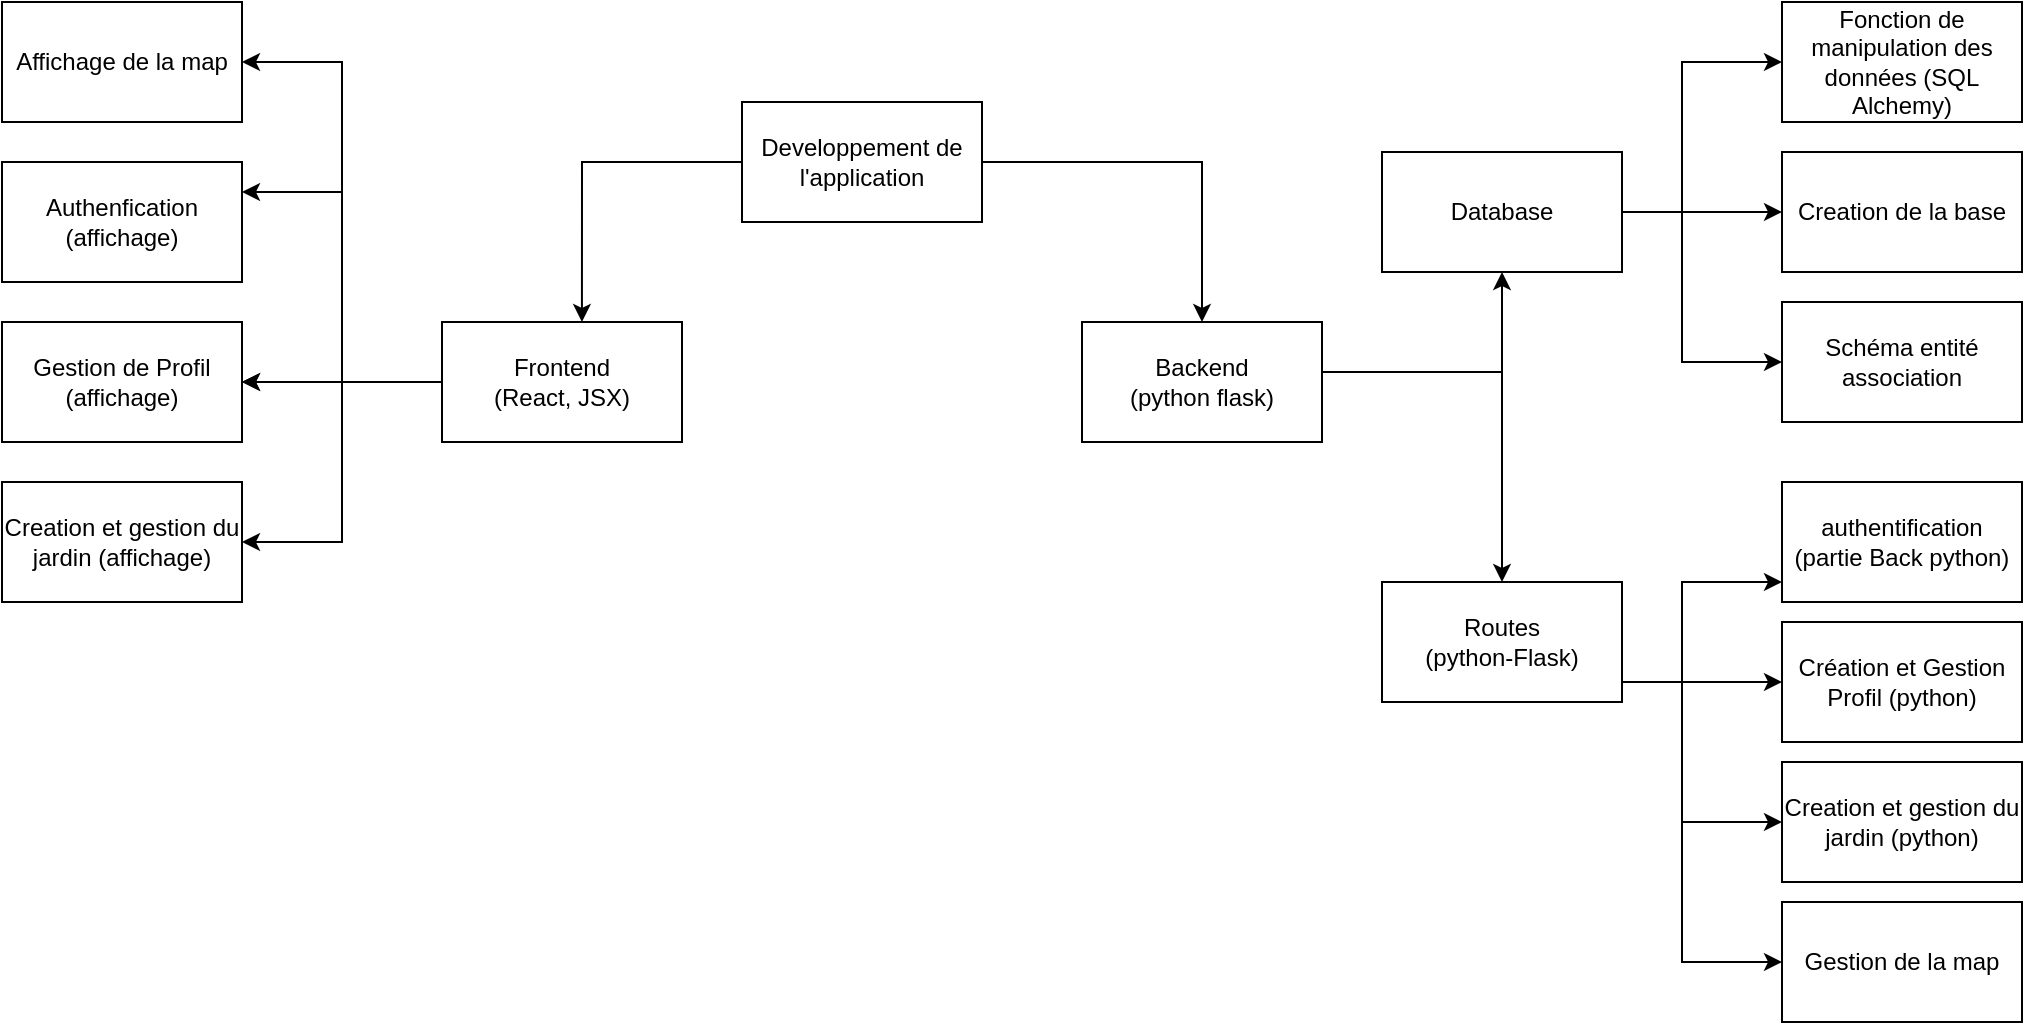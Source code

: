<mxfile version="20.7.4" type="device"><diagram id="MJNbd_tqEX1QvyUF7U8-" name="Page-1"><mxGraphModel dx="1283" dy="965" grid="1" gridSize="10" guides="1" tooltips="1" connect="1" arrows="1" fold="1" page="1" pageScale="1" pageWidth="980" pageHeight="1390" math="0" shadow="0"><root><mxCell id="0"/><mxCell id="1" parent="0"/><mxCell id="4gC3qLTVpHFjRm_rNpbh-1" value="Developpement de l'application" style="rounded=0;whiteSpace=wrap;html=1;" vertex="1" parent="1"><mxGeometry x="810" y="80" width="120" height="60" as="geometry"/></mxCell><mxCell id="4gC3qLTVpHFjRm_rNpbh-2" value="Backend &lt;br&gt;(python flask)" style="rounded=0;whiteSpace=wrap;html=1;" vertex="1" parent="1"><mxGeometry x="980" y="190" width="120" height="60" as="geometry"/></mxCell><mxCell id="4gC3qLTVpHFjRm_rNpbh-3" value="Routes &lt;br&gt;(python-Flask)" style="rounded=0;whiteSpace=wrap;html=1;" vertex="1" parent="1"><mxGeometry x="1130" y="320" width="120" height="60" as="geometry"/></mxCell><mxCell id="4gC3qLTVpHFjRm_rNpbh-38" style="edgeStyle=orthogonalEdgeStyle;rounded=0;orthogonalLoop=1;jettySize=auto;html=1;exitX=0;exitY=0.5;exitDx=0;exitDy=0;entryX=1;entryY=0.5;entryDx=0;entryDy=0;" edge="1" parent="1" source="4gC3qLTVpHFjRm_rNpbh-4" target="4gC3qLTVpHFjRm_rNpbh-9"><mxGeometry relative="1" as="geometry"><Array as="points"><mxPoint x="630" y="220"/><mxPoint x="630" y="220"/></Array></mxGeometry></mxCell><mxCell id="4gC3qLTVpHFjRm_rNpbh-40" value="" style="edgeStyle=orthogonalEdgeStyle;rounded=0;orthogonalLoop=1;jettySize=auto;html=1;" edge="1" parent="1" source="4gC3qLTVpHFjRm_rNpbh-4" target="4gC3qLTVpHFjRm_rNpbh-9"><mxGeometry relative="1" as="geometry"/></mxCell><mxCell id="4gC3qLTVpHFjRm_rNpbh-44" value="" style="edgeStyle=orthogonalEdgeStyle;rounded=0;orthogonalLoop=1;jettySize=auto;html=1;entryX=1;entryY=0.25;entryDx=0;entryDy=0;" edge="1" parent="1" source="4gC3qLTVpHFjRm_rNpbh-4" target="4gC3qLTVpHFjRm_rNpbh-6"><mxGeometry relative="1" as="geometry"><mxPoint x="720" y="110" as="targetPoint"/><Array as="points"><mxPoint x="610" y="220"/><mxPoint x="610" y="125"/></Array></mxGeometry></mxCell><mxCell id="4gC3qLTVpHFjRm_rNpbh-4" value="Frontend&lt;br&gt;(React, JSX)" style="rounded=0;whiteSpace=wrap;html=1;" vertex="1" parent="1"><mxGeometry x="660" y="190" width="120" height="60" as="geometry"/></mxCell><mxCell id="4gC3qLTVpHFjRm_rNpbh-5" value="Creation et gestion du jardin (python)" style="rounded=0;whiteSpace=wrap;html=1;" vertex="1" parent="1"><mxGeometry x="1330" y="410" width="120" height="60" as="geometry"/></mxCell><mxCell id="4gC3qLTVpHFjRm_rNpbh-6" value="Authenfication (affichage)" style="rounded=0;whiteSpace=wrap;html=1;" vertex="1" parent="1"><mxGeometry x="440" y="110" width="120" height="60" as="geometry"/></mxCell><mxCell id="4gC3qLTVpHFjRm_rNpbh-7" value="Gestion de la map" style="rounded=0;whiteSpace=wrap;html=1;" vertex="1" parent="1"><mxGeometry x="1330" y="480" width="120" height="60" as="geometry"/></mxCell><mxCell id="4gC3qLTVpHFjRm_rNpbh-8" value="Schéma entité association" style="rounded=0;whiteSpace=wrap;html=1;" vertex="1" parent="1"><mxGeometry x="1330" y="180" width="120" height="60" as="geometry"/></mxCell><mxCell id="4gC3qLTVpHFjRm_rNpbh-9" value="Gestion de Profil (affichage)" style="rounded=0;whiteSpace=wrap;html=1;" vertex="1" parent="1"><mxGeometry x="440" y="190" width="120" height="60" as="geometry"/></mxCell><mxCell id="4gC3qLTVpHFjRm_rNpbh-10" value="Affichage de la map" style="rounded=0;whiteSpace=wrap;html=1;" vertex="1" parent="1"><mxGeometry x="440" y="30" width="120" height="60" as="geometry"/></mxCell><mxCell id="4gC3qLTVpHFjRm_rNpbh-11" value="Database" style="rounded=0;whiteSpace=wrap;html=1;" vertex="1" parent="1"><mxGeometry x="1130" y="105" width="120" height="60" as="geometry"/></mxCell><mxCell id="4gC3qLTVpHFjRm_rNpbh-12" value="Fonction de manipulation des données (SQL Alchemy)" style="rounded=0;whiteSpace=wrap;html=1;" vertex="1" parent="1"><mxGeometry x="1330" y="30" width="120" height="60" as="geometry"/></mxCell><mxCell id="4gC3qLTVpHFjRm_rNpbh-13" value="Création et Gestion Profil (python)" style="rounded=0;whiteSpace=wrap;html=1;" vertex="1" parent="1"><mxGeometry x="1330" y="340" width="120" height="60" as="geometry"/></mxCell><mxCell id="4gC3qLTVpHFjRm_rNpbh-14" value="Creation de la base" style="rounded=0;whiteSpace=wrap;html=1;" vertex="1" parent="1"><mxGeometry x="1330" y="105" width="120" height="60" as="geometry"/></mxCell><mxCell id="4gC3qLTVpHFjRm_rNpbh-15" value="Creation et gestion du jardin (affichage)" style="rounded=0;whiteSpace=wrap;html=1;" vertex="1" parent="1"><mxGeometry x="440" y="270" width="120" height="60" as="geometry"/></mxCell><mxCell id="4gC3qLTVpHFjRm_rNpbh-16" value="authentification (partie Back python)" style="rounded=0;whiteSpace=wrap;html=1;" vertex="1" parent="1"><mxGeometry x="1330" y="270" width="120" height="60" as="geometry"/></mxCell><mxCell id="4gC3qLTVpHFjRm_rNpbh-39" value="" style="endArrow=classic;html=1;rounded=0;entryX=1;entryY=0.5;entryDx=0;entryDy=0;" edge="1" parent="1" target="4gC3qLTVpHFjRm_rNpbh-15"><mxGeometry width="50" height="50" relative="1" as="geometry"><mxPoint x="610" y="220" as="sourcePoint"/><mxPoint x="810" y="540" as="targetPoint"/><Array as="points"><mxPoint x="610" y="300"/></Array></mxGeometry></mxCell><mxCell id="4gC3qLTVpHFjRm_rNpbh-45" value="" style="endArrow=classic;html=1;rounded=0;entryX=0;entryY=0.5;entryDx=0;entryDy=0;" edge="1" parent="1" target="4gC3qLTVpHFjRm_rNpbh-8"><mxGeometry width="50" height="50" relative="1" as="geometry"><mxPoint x="1280" y="135" as="sourcePoint"/><mxPoint x="1330" y="85" as="targetPoint"/><Array as="points"><mxPoint x="1280" y="210"/></Array></mxGeometry></mxCell><mxCell id="4gC3qLTVpHFjRm_rNpbh-46" value="" style="endArrow=classic;html=1;rounded=0;entryX=0;entryY=0.5;entryDx=0;entryDy=0;" edge="1" parent="1" target="4gC3qLTVpHFjRm_rNpbh-12"><mxGeometry width="50" height="50" relative="1" as="geometry"><mxPoint x="1280" y="135" as="sourcePoint"/><mxPoint x="1330" y="85" as="targetPoint"/><Array as="points"><mxPoint x="1280" y="60"/></Array></mxGeometry></mxCell><mxCell id="4gC3qLTVpHFjRm_rNpbh-47" value="" style="endArrow=classic;html=1;rounded=0;entryX=0;entryY=0.5;entryDx=0;entryDy=0;exitX=1;exitY=0.5;exitDx=0;exitDy=0;" edge="1" parent="1" source="4gC3qLTVpHFjRm_rNpbh-11" target="4gC3qLTVpHFjRm_rNpbh-14"><mxGeometry width="50" height="50" relative="1" as="geometry"><mxPoint x="1260" y="135" as="sourcePoint"/><mxPoint x="1300" y="90" as="targetPoint"/></mxGeometry></mxCell><mxCell id="4gC3qLTVpHFjRm_rNpbh-48" value="" style="endArrow=classic;html=1;rounded=0;entryX=0;entryY=0.5;entryDx=0;entryDy=0;" edge="1" parent="1" target="4gC3qLTVpHFjRm_rNpbh-7"><mxGeometry width="50" height="50" relative="1" as="geometry"><mxPoint x="1280" y="440" as="sourcePoint"/><mxPoint x="1330" y="390" as="targetPoint"/><Array as="points"><mxPoint x="1280" y="510"/></Array></mxGeometry></mxCell><mxCell id="4gC3qLTVpHFjRm_rNpbh-49" value="" style="endArrow=classic;html=1;rounded=0;entryX=0;entryY=0.5;entryDx=0;entryDy=0;" edge="1" parent="1" target="4gC3qLTVpHFjRm_rNpbh-5"><mxGeometry width="50" height="50" relative="1" as="geometry"><mxPoint x="1280" y="370" as="sourcePoint"/><mxPoint x="1330" y="320" as="targetPoint"/><Array as="points"><mxPoint x="1280" y="440"/></Array></mxGeometry></mxCell><mxCell id="4gC3qLTVpHFjRm_rNpbh-50" value="" style="endArrow=classic;html=1;rounded=0;" edge="1" parent="1"><mxGeometry width="50" height="50" relative="1" as="geometry"><mxPoint x="1280" y="370" as="sourcePoint"/><mxPoint x="1330" y="320" as="targetPoint"/><Array as="points"><mxPoint x="1280" y="320"/></Array></mxGeometry></mxCell><mxCell id="4gC3qLTVpHFjRm_rNpbh-51" value="" style="endArrow=classic;html=1;rounded=0;entryX=0;entryY=0.5;entryDx=0;entryDy=0;" edge="1" parent="1" target="4gC3qLTVpHFjRm_rNpbh-13"><mxGeometry width="50" height="50" relative="1" as="geometry"><mxPoint x="1250" y="370" as="sourcePoint"/><mxPoint x="1300" y="320" as="targetPoint"/></mxGeometry></mxCell><mxCell id="4gC3qLTVpHFjRm_rNpbh-52" value="" style="endArrow=classic;html=1;rounded=0;entryX=0.5;entryY=0;entryDx=0;entryDy=0;" edge="1" parent="1" target="4gC3qLTVpHFjRm_rNpbh-3"><mxGeometry width="50" height="50" relative="1" as="geometry"><mxPoint x="1190" y="215" as="sourcePoint"/><mxPoint x="1240" y="165" as="targetPoint"/></mxGeometry></mxCell><mxCell id="4gC3qLTVpHFjRm_rNpbh-53" value="" style="endArrow=classic;html=1;rounded=0;entryX=0.5;entryY=1;entryDx=0;entryDy=0;" edge="1" parent="1" target="4gC3qLTVpHFjRm_rNpbh-11"><mxGeometry width="50" height="50" relative="1" as="geometry"><mxPoint x="1100" y="215" as="sourcePoint"/><mxPoint x="1150" y="165" as="targetPoint"/><Array as="points"><mxPoint x="1190" y="215"/></Array></mxGeometry></mxCell><mxCell id="4gC3qLTVpHFjRm_rNpbh-54" value="" style="endArrow=classic;html=1;rounded=0;entryX=1;entryY=0.5;entryDx=0;entryDy=0;" edge="1" parent="1" target="4gC3qLTVpHFjRm_rNpbh-10"><mxGeometry width="50" height="50" relative="1" as="geometry"><mxPoint x="610" y="220" as="sourcePoint"/><mxPoint x="660" y="170" as="targetPoint"/><Array as="points"><mxPoint x="610" y="60"/></Array></mxGeometry></mxCell><mxCell id="4gC3qLTVpHFjRm_rNpbh-55" value="" style="endArrow=classic;html=1;rounded=0;entryX=0.5;entryY=0;entryDx=0;entryDy=0;" edge="1" parent="1" target="4gC3qLTVpHFjRm_rNpbh-2"><mxGeometry width="50" height="50" relative="1" as="geometry"><mxPoint x="930" y="110" as="sourcePoint"/><mxPoint x="980" y="60" as="targetPoint"/><Array as="points"><mxPoint x="1040" y="110"/></Array></mxGeometry></mxCell><mxCell id="4gC3qLTVpHFjRm_rNpbh-56" value="" style="endArrow=classic;html=1;rounded=0;entryX=0.583;entryY=0;entryDx=0;entryDy=0;entryPerimeter=0;exitX=0;exitY=0.5;exitDx=0;exitDy=0;" edge="1" parent="1" source="4gC3qLTVpHFjRm_rNpbh-1" target="4gC3qLTVpHFjRm_rNpbh-4"><mxGeometry width="50" height="50" relative="1" as="geometry"><mxPoint x="730" y="135" as="sourcePoint"/><mxPoint x="780" y="85" as="targetPoint"/><Array as="points"><mxPoint x="730" y="110"/></Array></mxGeometry></mxCell></root></mxGraphModel></diagram></mxfile>